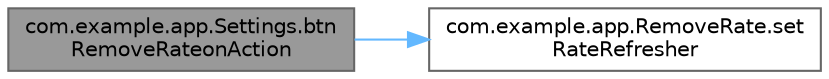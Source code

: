 digraph "com.example.app.Settings.btnRemoveRateonAction"
{
 // LATEX_PDF_SIZE
  bgcolor="transparent";
  edge [fontname=Helvetica,fontsize=10,labelfontname=Helvetica,labelfontsize=10];
  node [fontname=Helvetica,fontsize=10,shape=box,height=0.2,width=0.4];
  rankdir="LR";
  Node1 [id="Node000001",label="com.example.app.Settings.btn\lRemoveRateonAction",height=0.2,width=0.4,color="gray40", fillcolor="grey60", style="filled", fontcolor="black",tooltip=" "];
  Node1 -> Node2 [id="edge3_Node000001_Node000002",color="steelblue1",style="solid",tooltip=" "];
  Node2 [id="Node000002",label="com.example.app.RemoveRate.set\lRateRefresher",height=0.2,width=0.4,color="grey40", fillcolor="white", style="filled",URL="$classcom_1_1example_1_1app_1_1_remove_rate.html#a60024ae78ccf657773aea78df8a50d7e",tooltip=" "];
}
